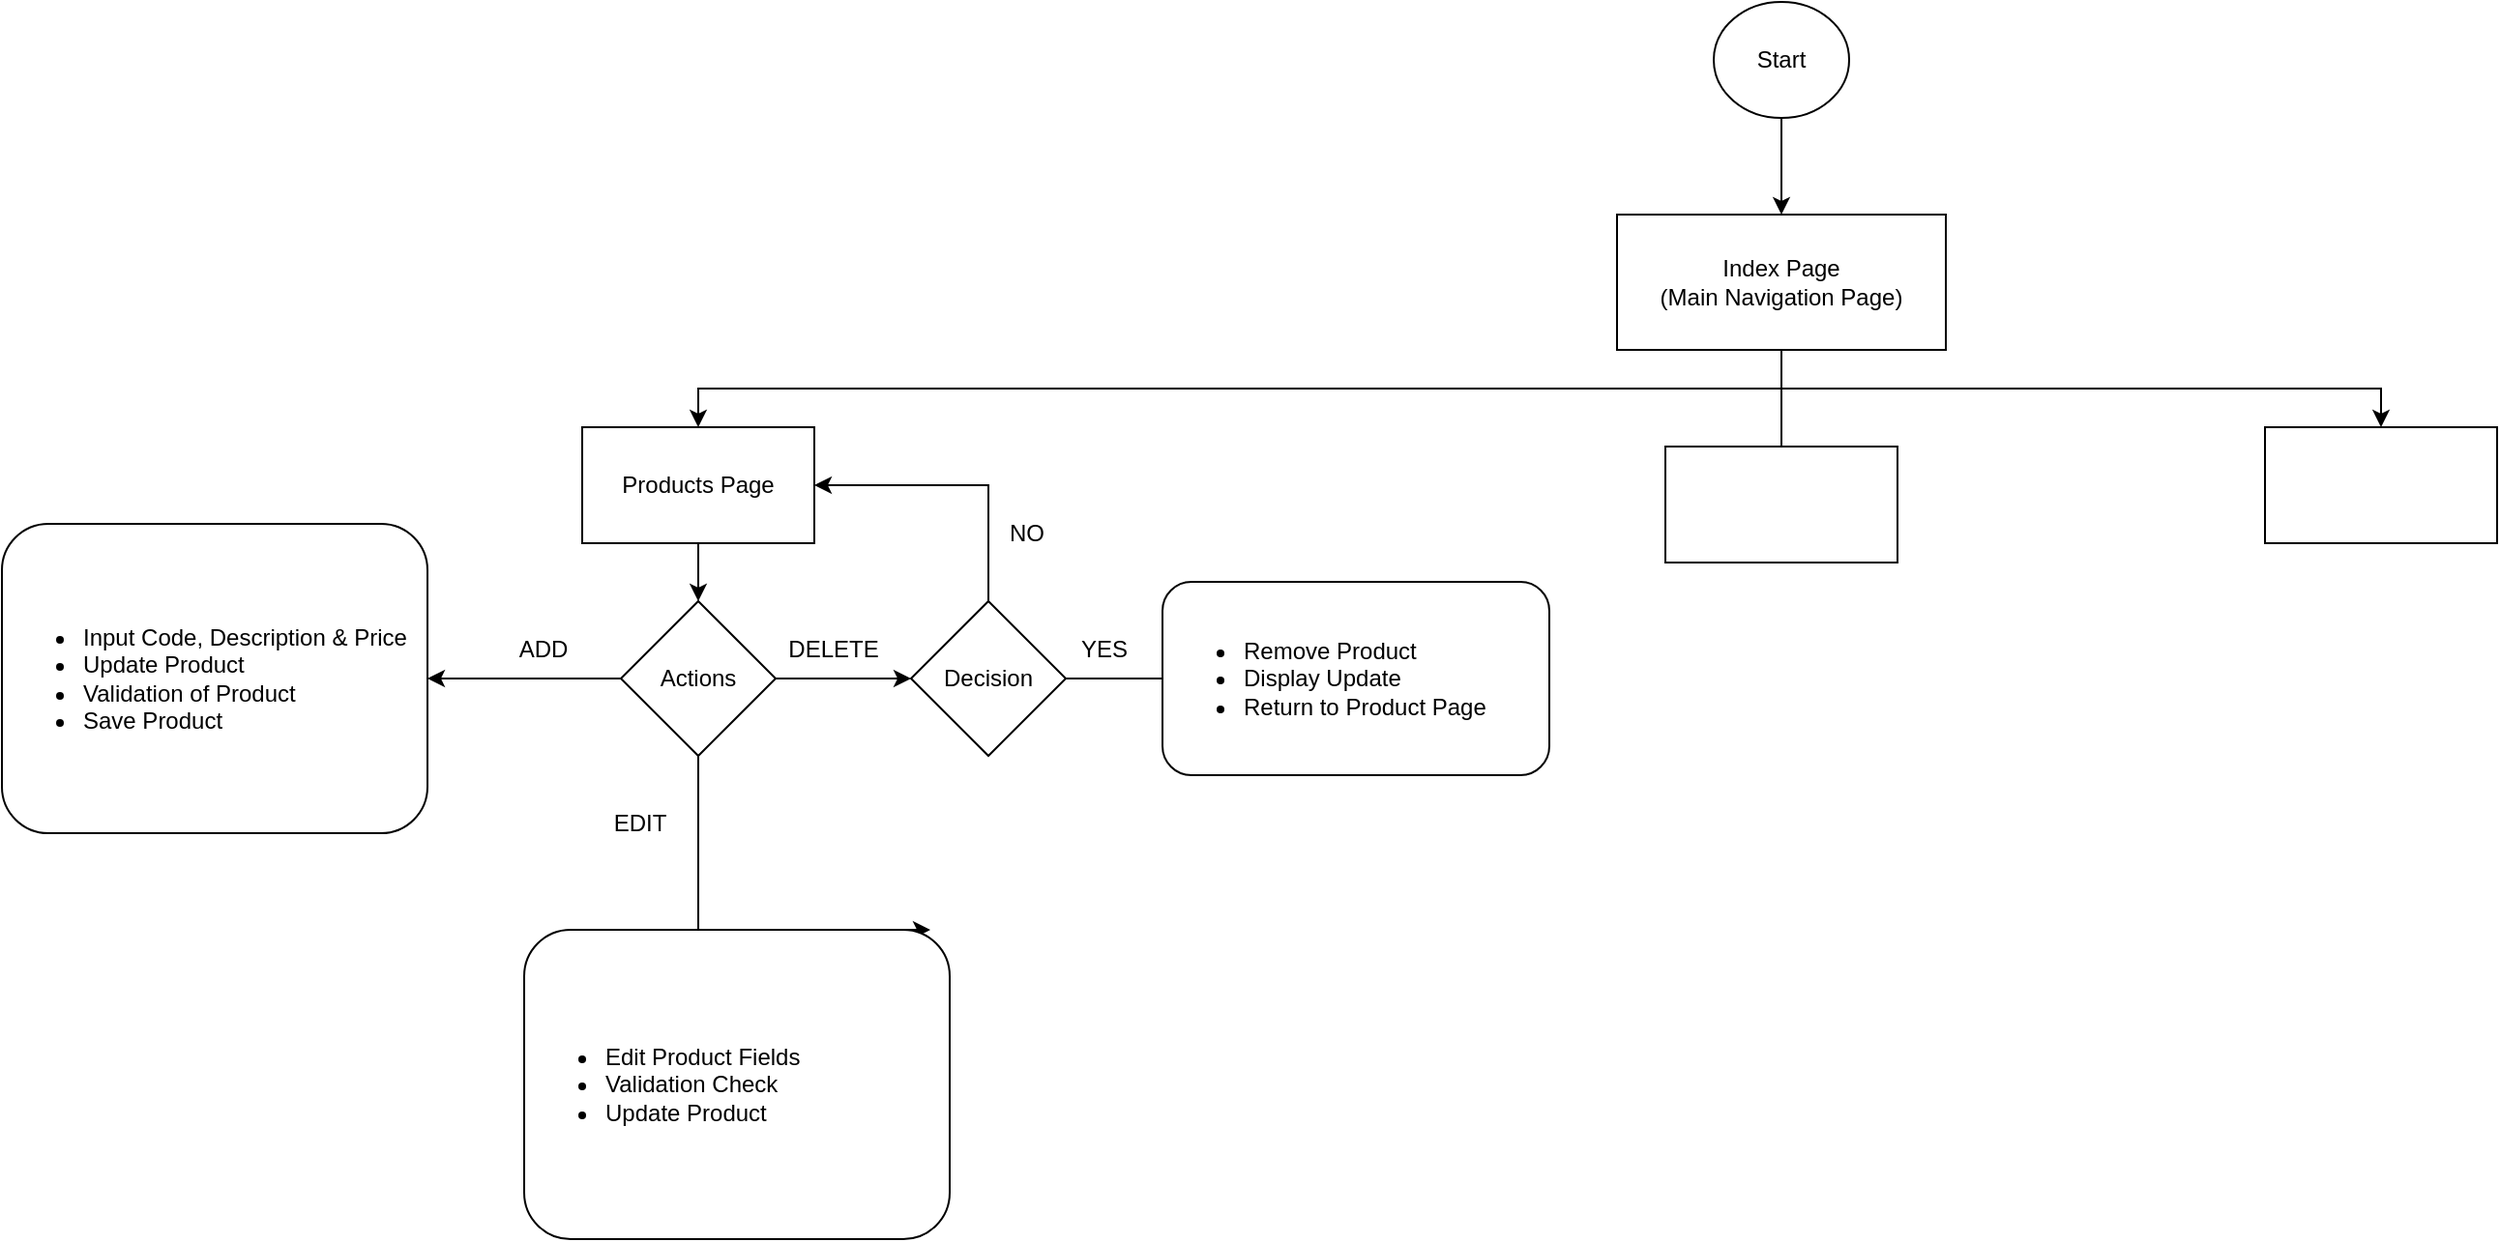 <mxfile version="24.8.3">
  <diagram name="Page-1" id="blTooV33y9owfn-DKTUU">
    <mxGraphModel dx="1581" dy="764" grid="1" gridSize="10" guides="1" tooltips="1" connect="1" arrows="1" fold="1" page="1" pageScale="1" pageWidth="850" pageHeight="1100" math="0" shadow="0">
      <root>
        <mxCell id="0" />
        <mxCell id="1" parent="0" />
        <mxCell id="kTKyraXuxHbkKlh1tKVR-3" value="" style="edgeStyle=orthogonalEdgeStyle;rounded=0;orthogonalLoop=1;jettySize=auto;html=1;" edge="1" parent="1" source="kTKyraXuxHbkKlh1tKVR-1" target="kTKyraXuxHbkKlh1tKVR-2">
          <mxGeometry relative="1" as="geometry" />
        </mxCell>
        <mxCell id="kTKyraXuxHbkKlh1tKVR-1" value="Start" style="ellipse;whiteSpace=wrap;html=1;" vertex="1" parent="1">
          <mxGeometry x="465" width="70" height="60" as="geometry" />
        </mxCell>
        <mxCell id="kTKyraXuxHbkKlh1tKVR-12" style="edgeStyle=orthogonalEdgeStyle;rounded=0;orthogonalLoop=1;jettySize=auto;html=1;exitX=0.5;exitY=0;exitDx=0;exitDy=0;entryX=0.5;entryY=0;entryDx=0;entryDy=0;" edge="1" parent="1" source="kTKyraXuxHbkKlh1tKVR-9" target="kTKyraXuxHbkKlh1tKVR-8">
          <mxGeometry relative="1" as="geometry" />
        </mxCell>
        <mxCell id="kTKyraXuxHbkKlh1tKVR-14" style="edgeStyle=orthogonalEdgeStyle;rounded=0;orthogonalLoop=1;jettySize=auto;html=1;exitX=0.5;exitY=1;exitDx=0;exitDy=0;entryX=0.5;entryY=0;entryDx=0;entryDy=0;" edge="1" parent="1" source="kTKyraXuxHbkKlh1tKVR-2" target="kTKyraXuxHbkKlh1tKVR-7">
          <mxGeometry relative="1" as="geometry" />
        </mxCell>
        <mxCell id="kTKyraXuxHbkKlh1tKVR-2" value="Index Page&lt;div&gt;(Main Navigation Page)&lt;/div&gt;" style="whiteSpace=wrap;html=1;" vertex="1" parent="1">
          <mxGeometry x="415" y="110" width="170" height="70" as="geometry" />
        </mxCell>
        <mxCell id="kTKyraXuxHbkKlh1tKVR-7" value="" style="rounded=0;whiteSpace=wrap;html=1;" vertex="1" parent="1">
          <mxGeometry x="750" y="220" width="120" height="60" as="geometry" />
        </mxCell>
        <mxCell id="kTKyraXuxHbkKlh1tKVR-16" value="" style="edgeStyle=orthogonalEdgeStyle;rounded=0;orthogonalLoop=1;jettySize=auto;html=1;" edge="1" parent="1" source="kTKyraXuxHbkKlh1tKVR-8" target="kTKyraXuxHbkKlh1tKVR-15">
          <mxGeometry relative="1" as="geometry" />
        </mxCell>
        <mxCell id="kTKyraXuxHbkKlh1tKVR-8" value="Products Page" style="rounded=0;whiteSpace=wrap;html=1;" vertex="1" parent="1">
          <mxGeometry x="-120" y="220" width="120" height="60" as="geometry" />
        </mxCell>
        <mxCell id="kTKyraXuxHbkKlh1tKVR-9" value="" style="rounded=0;whiteSpace=wrap;html=1;" vertex="1" parent="1">
          <mxGeometry x="440" y="230" width="120" height="60" as="geometry" />
        </mxCell>
        <mxCell id="kTKyraXuxHbkKlh1tKVR-18" value="" style="edgeStyle=orthogonalEdgeStyle;rounded=0;orthogonalLoop=1;jettySize=auto;html=1;entryX=1;entryY=0.5;entryDx=0;entryDy=0;exitX=0;exitY=0.5;exitDx=0;exitDy=0;" edge="1" parent="1" source="kTKyraXuxHbkKlh1tKVR-15" target="kTKyraXuxHbkKlh1tKVR-19">
          <mxGeometry relative="1" as="geometry">
            <mxPoint x="-70" y="340" as="sourcePoint" />
            <mxPoint x="-50" y="350" as="targetPoint" />
            <Array as="points">
              <mxPoint x="20" y="350" />
            </Array>
          </mxGeometry>
        </mxCell>
        <mxCell id="kTKyraXuxHbkKlh1tKVR-26" style="edgeStyle=orthogonalEdgeStyle;rounded=0;orthogonalLoop=1;jettySize=auto;html=1;" edge="1" parent="1" source="kTKyraXuxHbkKlh1tKVR-15">
          <mxGeometry relative="1" as="geometry">
            <mxPoint x="60" y="480" as="targetPoint" />
            <Array as="points">
              <mxPoint x="-60" y="480" />
            </Array>
          </mxGeometry>
        </mxCell>
        <mxCell id="kTKyraXuxHbkKlh1tKVR-30" value="" style="edgeStyle=orthogonalEdgeStyle;rounded=0;orthogonalLoop=1;jettySize=auto;html=1;" edge="1" parent="1" source="kTKyraXuxHbkKlh1tKVR-15" target="kTKyraXuxHbkKlh1tKVR-29">
          <mxGeometry relative="1" as="geometry" />
        </mxCell>
        <mxCell id="kTKyraXuxHbkKlh1tKVR-15" value="Actions" style="rhombus;whiteSpace=wrap;html=1;" vertex="1" parent="1">
          <mxGeometry x="-100" y="310" width="80" height="80" as="geometry" />
        </mxCell>
        <mxCell id="kTKyraXuxHbkKlh1tKVR-19" value="&lt;ul&gt;&lt;li&gt;Input Code, Description &amp;amp; Price&lt;/li&gt;&lt;li&gt;Update Product&lt;/li&gt;&lt;li&gt;Validation of Product&lt;/li&gt;&lt;li&gt;Save Product&lt;/li&gt;&lt;/ul&gt;" style="rounded=1;whiteSpace=wrap;html=1;align=left;" vertex="1" parent="1">
          <mxGeometry x="-420" y="270" width="220" height="160" as="geometry" />
        </mxCell>
        <mxCell id="kTKyraXuxHbkKlh1tKVR-23" value="ADD" style="text;html=1;align=center;verticalAlign=middle;whiteSpace=wrap;rounded=0;" vertex="1" parent="1">
          <mxGeometry x="-170" y="320" width="60" height="30" as="geometry" />
        </mxCell>
        <mxCell id="kTKyraXuxHbkKlh1tKVR-27" value="&lt;ul&gt;&lt;li&gt;Edit Product Fields&amp;nbsp;&lt;/li&gt;&lt;li&gt;Validation Check&lt;/li&gt;&lt;li&gt;Update Product&lt;span style=&quot;white-space: pre;&quot;&gt;&#x9;&lt;/span&gt;&lt;/li&gt;&lt;/ul&gt;" style="rounded=1;whiteSpace=wrap;html=1;align=left;" vertex="1" parent="1">
          <mxGeometry x="-150" y="480" width="220" height="160" as="geometry" />
        </mxCell>
        <mxCell id="kTKyraXuxHbkKlh1tKVR-28" value="EDIT" style="text;html=1;align=center;verticalAlign=middle;whiteSpace=wrap;rounded=0;" vertex="1" parent="1">
          <mxGeometry x="-120" y="410" width="60" height="30" as="geometry" />
        </mxCell>
        <mxCell id="kTKyraXuxHbkKlh1tKVR-33" value="" style="edgeStyle=orthogonalEdgeStyle;rounded=0;orthogonalLoop=1;jettySize=auto;html=1;" edge="1" parent="1" source="kTKyraXuxHbkKlh1tKVR-29">
          <mxGeometry relative="1" as="geometry">
            <mxPoint x="190" y="350.0" as="targetPoint" />
          </mxGeometry>
        </mxCell>
        <mxCell id="kTKyraXuxHbkKlh1tKVR-34" style="edgeStyle=orthogonalEdgeStyle;rounded=0;orthogonalLoop=1;jettySize=auto;html=1;entryX=1;entryY=0.5;entryDx=0;entryDy=0;exitX=0.5;exitY=0;exitDx=0;exitDy=0;" edge="1" parent="1" source="kTKyraXuxHbkKlh1tKVR-29" target="kTKyraXuxHbkKlh1tKVR-8">
          <mxGeometry relative="1" as="geometry">
            <mxPoint x="140" y="330.0" as="sourcePoint" />
            <mxPoint x="90" y="230" as="targetPoint" />
          </mxGeometry>
        </mxCell>
        <mxCell id="kTKyraXuxHbkKlh1tKVR-29" value="Decision" style="rhombus;whiteSpace=wrap;html=1;" vertex="1" parent="1">
          <mxGeometry x="50" y="310" width="80" height="80" as="geometry" />
        </mxCell>
        <mxCell id="kTKyraXuxHbkKlh1tKVR-31" value="DELETE" style="text;html=1;align=center;verticalAlign=middle;whiteSpace=wrap;rounded=0;" vertex="1" parent="1">
          <mxGeometry x="-20" y="320" width="60" height="30" as="geometry" />
        </mxCell>
        <mxCell id="kTKyraXuxHbkKlh1tKVR-35" value="NO" style="text;html=1;align=center;verticalAlign=middle;whiteSpace=wrap;rounded=0;" vertex="1" parent="1">
          <mxGeometry x="80" y="260" width="60" height="30" as="geometry" />
        </mxCell>
        <mxCell id="kTKyraXuxHbkKlh1tKVR-36" value="YES" style="text;html=1;align=center;verticalAlign=middle;whiteSpace=wrap;rounded=0;" vertex="1" parent="1">
          <mxGeometry x="120" y="320" width="60" height="30" as="geometry" />
        </mxCell>
        <mxCell id="kTKyraXuxHbkKlh1tKVR-37" value="&lt;ul&gt;&lt;li&gt;Remove Product&lt;/li&gt;&lt;li&gt;Display Update&lt;/li&gt;&lt;li&gt;Return to Product Page&lt;/li&gt;&lt;/ul&gt;" style="rounded=1;whiteSpace=wrap;html=1;align=left;" vertex="1" parent="1">
          <mxGeometry x="180" y="300" width="200" height="100" as="geometry" />
        </mxCell>
      </root>
    </mxGraphModel>
  </diagram>
</mxfile>
